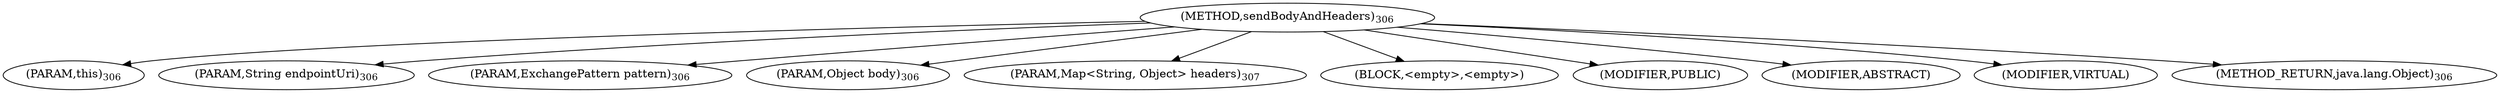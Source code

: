 digraph "sendBodyAndHeaders" {  
"252" [label = <(METHOD,sendBodyAndHeaders)<SUB>306</SUB>> ]
"253" [label = <(PARAM,this)<SUB>306</SUB>> ]
"254" [label = <(PARAM,String endpointUri)<SUB>306</SUB>> ]
"255" [label = <(PARAM,ExchangePattern pattern)<SUB>306</SUB>> ]
"256" [label = <(PARAM,Object body)<SUB>306</SUB>> ]
"257" [label = <(PARAM,Map&lt;String, Object&gt; headers)<SUB>307</SUB>> ]
"258" [label = <(BLOCK,&lt;empty&gt;,&lt;empty&gt;)> ]
"259" [label = <(MODIFIER,PUBLIC)> ]
"260" [label = <(MODIFIER,ABSTRACT)> ]
"261" [label = <(MODIFIER,VIRTUAL)> ]
"262" [label = <(METHOD_RETURN,java.lang.Object)<SUB>306</SUB>> ]
  "252" -> "253" 
  "252" -> "254" 
  "252" -> "255" 
  "252" -> "256" 
  "252" -> "257" 
  "252" -> "258" 
  "252" -> "259" 
  "252" -> "260" 
  "252" -> "261" 
  "252" -> "262" 
}

